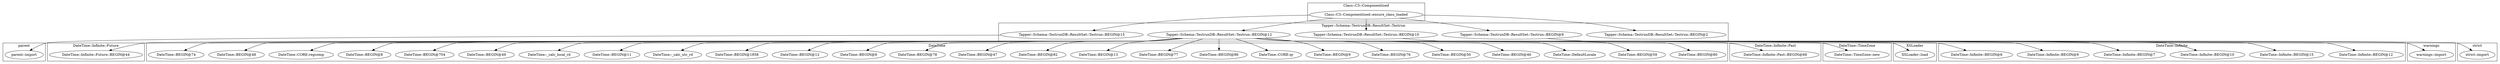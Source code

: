 digraph {
graph [overlap=false]
subgraph cluster_parent {
	label="parent";
	"parent::import";
}
subgraph cluster_Class_C3_Componentised {
	label="Class::C3::Componentised";
	"Class::C3::Componentised::ensure_class_loaded";
}
subgraph cluster_DateTime_Infinite_Future {
	label="DateTime::Infinite::Future";
	"DateTime::Infinite::Future::BEGIN@44";
}
subgraph cluster_DateTime {
	label="DateTime";
	"DateTime::BEGIN@80";
	"DateTime::BEGIN@59";
	"DateTime::DefaultLocale";
	"DateTime::BEGIN@46";
	"DateTime::BEGIN@50";
	"DateTime::BEGIN@76";
	"DateTime::BEGIN@9";
	"DateTime::CORE:qr";
	"DateTime::BEGIN@86";
	"DateTime::BEGIN@77";
	"DateTime::BEGIN@13";
	"DateTime::BEGIN@82";
	"DateTime::BEGIN@47";
	"DateTime::BEGIN@78";
	"DateTime::BEGIN@6";
	"DateTime::BEGIN@12";
	"DateTime::BEGIN@1858";
	"DateTime::_calc_utc_rd";
	"DateTime::BEGIN@11";
	"DateTime::_calc_local_rd";
	"DateTime::BEGIN@49";
	"DateTime::BEGIN@704";
	"DateTime::BEGIN@8";
	"DateTime::CORE:regcomp";
	"DateTime::BEGIN@48";
	"DateTime::BEGIN@74";
}
subgraph cluster_DateTime_Infinite_Past {
	label="DateTime::Infinite::Past";
	"DateTime::Infinite::Past::BEGIN@68";
}
subgraph cluster_DateTime_TimeZone {
	label="DateTime::TimeZone";
	"DateTime::TimeZone::new";
}
subgraph cluster_warnings {
	label="warnings";
	"warnings::import";
}
subgraph cluster_XSLoader {
	label="XSLoader";
	"XSLoader::load";
}
subgraph cluster_strict {
	label="strict";
	"strict::import";
}
subgraph cluster_DateTime_Infinite {
	label="DateTime::Infinite";
	"DateTime::Infinite::BEGIN@12";
	"DateTime::Infinite::BEGIN@15";
	"DateTime::Infinite::BEGIN@10";
	"DateTime::Infinite::BEGIN@7";
	"DateTime::Infinite::BEGIN@9";
	"DateTime::Infinite::BEGIN@6";
}
subgraph cluster_Tapper_Schema_TestrunDB_ResultSet_Testrun {
	label="Tapper::Schema::TestrunDB::ResultSet::Testrun";
	"Tapper::Schema::TestrunDB::ResultSet::Testrun::BEGIN@2";
	"Tapper::Schema::TestrunDB::ResultSet::Testrun::BEGIN@15";
	"Tapper::Schema::TestrunDB::ResultSet::Testrun::BEGIN@12";
	"Tapper::Schema::TestrunDB::ResultSet::Testrun::BEGIN@10";
	"Tapper::Schema::TestrunDB::ResultSet::Testrun::BEGIN@9";
}
"Class::C3::Componentised::ensure_class_loaded" -> "Tapper::Schema::TestrunDB::ResultSet::Testrun::BEGIN@15";
"Tapper::Schema::TestrunDB::ResultSet::Testrun::BEGIN@12" -> "DateTime::Infinite::BEGIN@10";
"Tapper::Schema::TestrunDB::ResultSet::Testrun::BEGIN@12" -> "DateTime::BEGIN@76";
"Tapper::Schema::TestrunDB::ResultSet::Testrun::BEGIN@12" -> "DateTime::_calc_local_rd";
"Tapper::Schema::TestrunDB::ResultSet::Testrun::BEGIN@12" -> "DateTime::BEGIN@8";
"Class::C3::Componentised::ensure_class_loaded" -> "Tapper::Schema::TestrunDB::ResultSet::Testrun::BEGIN@10";
"Tapper::Schema::TestrunDB::ResultSet::Testrun::BEGIN@12" -> "DateTime::BEGIN@82";
"Tapper::Schema::TestrunDB::ResultSet::Testrun::BEGIN@12" -> "DateTime::BEGIN@86";
"Tapper::Schema::TestrunDB::ResultSet::Testrun::BEGIN@12" -> "DateTime::BEGIN@49";
"Class::C3::Componentised::ensure_class_loaded" -> "Tapper::Schema::TestrunDB::ResultSet::Testrun::BEGIN@2";
"Tapper::Schema::TestrunDB::ResultSet::Testrun::BEGIN@10" -> "warnings::import";
"Tapper::Schema::TestrunDB::ResultSet::Testrun::BEGIN@12" -> "DateTime::BEGIN@46";
"Tapper::Schema::TestrunDB::ResultSet::Testrun::BEGIN@12" -> "DateTime::CORE:qr";
"Tapper::Schema::TestrunDB::ResultSet::Testrun::BEGIN@12" -> "DateTime::BEGIN@12";
"Tapper::Schema::TestrunDB::ResultSet::Testrun::BEGIN@12" -> "DateTime::BEGIN@1858";
"Tapper::Schema::TestrunDB::ResultSet::Testrun::BEGIN@12" -> "DateTime::_calc_utc_rd";
"Tapper::Schema::TestrunDB::ResultSet::Testrun::BEGIN@12" -> "DateTime::DefaultLocale";
"Tapper::Schema::TestrunDB::ResultSet::Testrun::BEGIN@12" -> "DateTime::Infinite::BEGIN@6";
"Tapper::Schema::TestrunDB::ResultSet::Testrun::BEGIN@12" -> "DateTime::BEGIN@13";
"Tapper::Schema::TestrunDB::ResultSet::Testrun::BEGIN@9" -> "strict::import";
"Class::C3::Componentised::ensure_class_loaded" -> "Tapper::Schema::TestrunDB::ResultSet::Testrun::BEGIN@9";
"Tapper::Schema::TestrunDB::ResultSet::Testrun::BEGIN@12" -> "DateTime::BEGIN@59";
"Tapper::Schema::TestrunDB::ResultSet::Testrun::BEGIN@12" -> "DateTime::Infinite::BEGIN@12";
"Tapper::Schema::TestrunDB::ResultSet::Testrun::BEGIN@12" -> "DateTime::BEGIN@6";
"Tapper::Schema::TestrunDB::ResultSet::Testrun::BEGIN@15" -> "parent::import";
"Tapper::Schema::TestrunDB::ResultSet::Testrun::BEGIN@12" -> "DateTime::Infinite::BEGIN@9";
"Tapper::Schema::TestrunDB::ResultSet::Testrun::BEGIN@12" -> "DateTime::CORE:regcomp";
"Tapper::Schema::TestrunDB::ResultSet::Testrun::BEGIN@12" -> "DateTime::BEGIN@9";
"Tapper::Schema::TestrunDB::ResultSet::Testrun::BEGIN@12" -> "DateTime::BEGIN@78";
"Class::C3::Componentised::ensure_class_loaded" -> "Tapper::Schema::TestrunDB::ResultSet::Testrun::BEGIN@12";
"Tapper::Schema::TestrunDB::ResultSet::Testrun::BEGIN@12" -> "DateTime::BEGIN@80";
"Tapper::Schema::TestrunDB::ResultSet::Testrun::BEGIN@12" -> "XSLoader::load";
"Tapper::Schema::TestrunDB::ResultSet::Testrun::BEGIN@12" -> "DateTime::BEGIN@48";
"Tapper::Schema::TestrunDB::ResultSet::Testrun::BEGIN@12" -> "DateTime::Infinite::Future::BEGIN@44";
"Tapper::Schema::TestrunDB::ResultSet::Testrun::BEGIN@12" -> "DateTime::BEGIN@47";
"Tapper::Schema::TestrunDB::ResultSet::Testrun::BEGIN@12" -> "DateTime::Infinite::BEGIN@7";
"Tapper::Schema::TestrunDB::ResultSet::Testrun::BEGIN@12" -> "DateTime::BEGIN@11";
"Tapper::Schema::TestrunDB::ResultSet::Testrun::BEGIN@12" -> "DateTime::BEGIN@77";
"Tapper::Schema::TestrunDB::ResultSet::Testrun::BEGIN@12" -> "DateTime::Infinite::Past::BEGIN@68";
"Tapper::Schema::TestrunDB::ResultSet::Testrun::BEGIN@12" -> "DateTime::TimeZone::new";
"Tapper::Schema::TestrunDB::ResultSet::Testrun::BEGIN@12" -> "DateTime::BEGIN@74";
"Tapper::Schema::TestrunDB::ResultSet::Testrun::BEGIN@12" -> "DateTime::BEGIN@50";
"Tapper::Schema::TestrunDB::ResultSet::Testrun::BEGIN@12" -> "DateTime::Infinite::BEGIN@15";
"Tapper::Schema::TestrunDB::ResultSet::Testrun::BEGIN@12" -> "DateTime::BEGIN@704";
}
